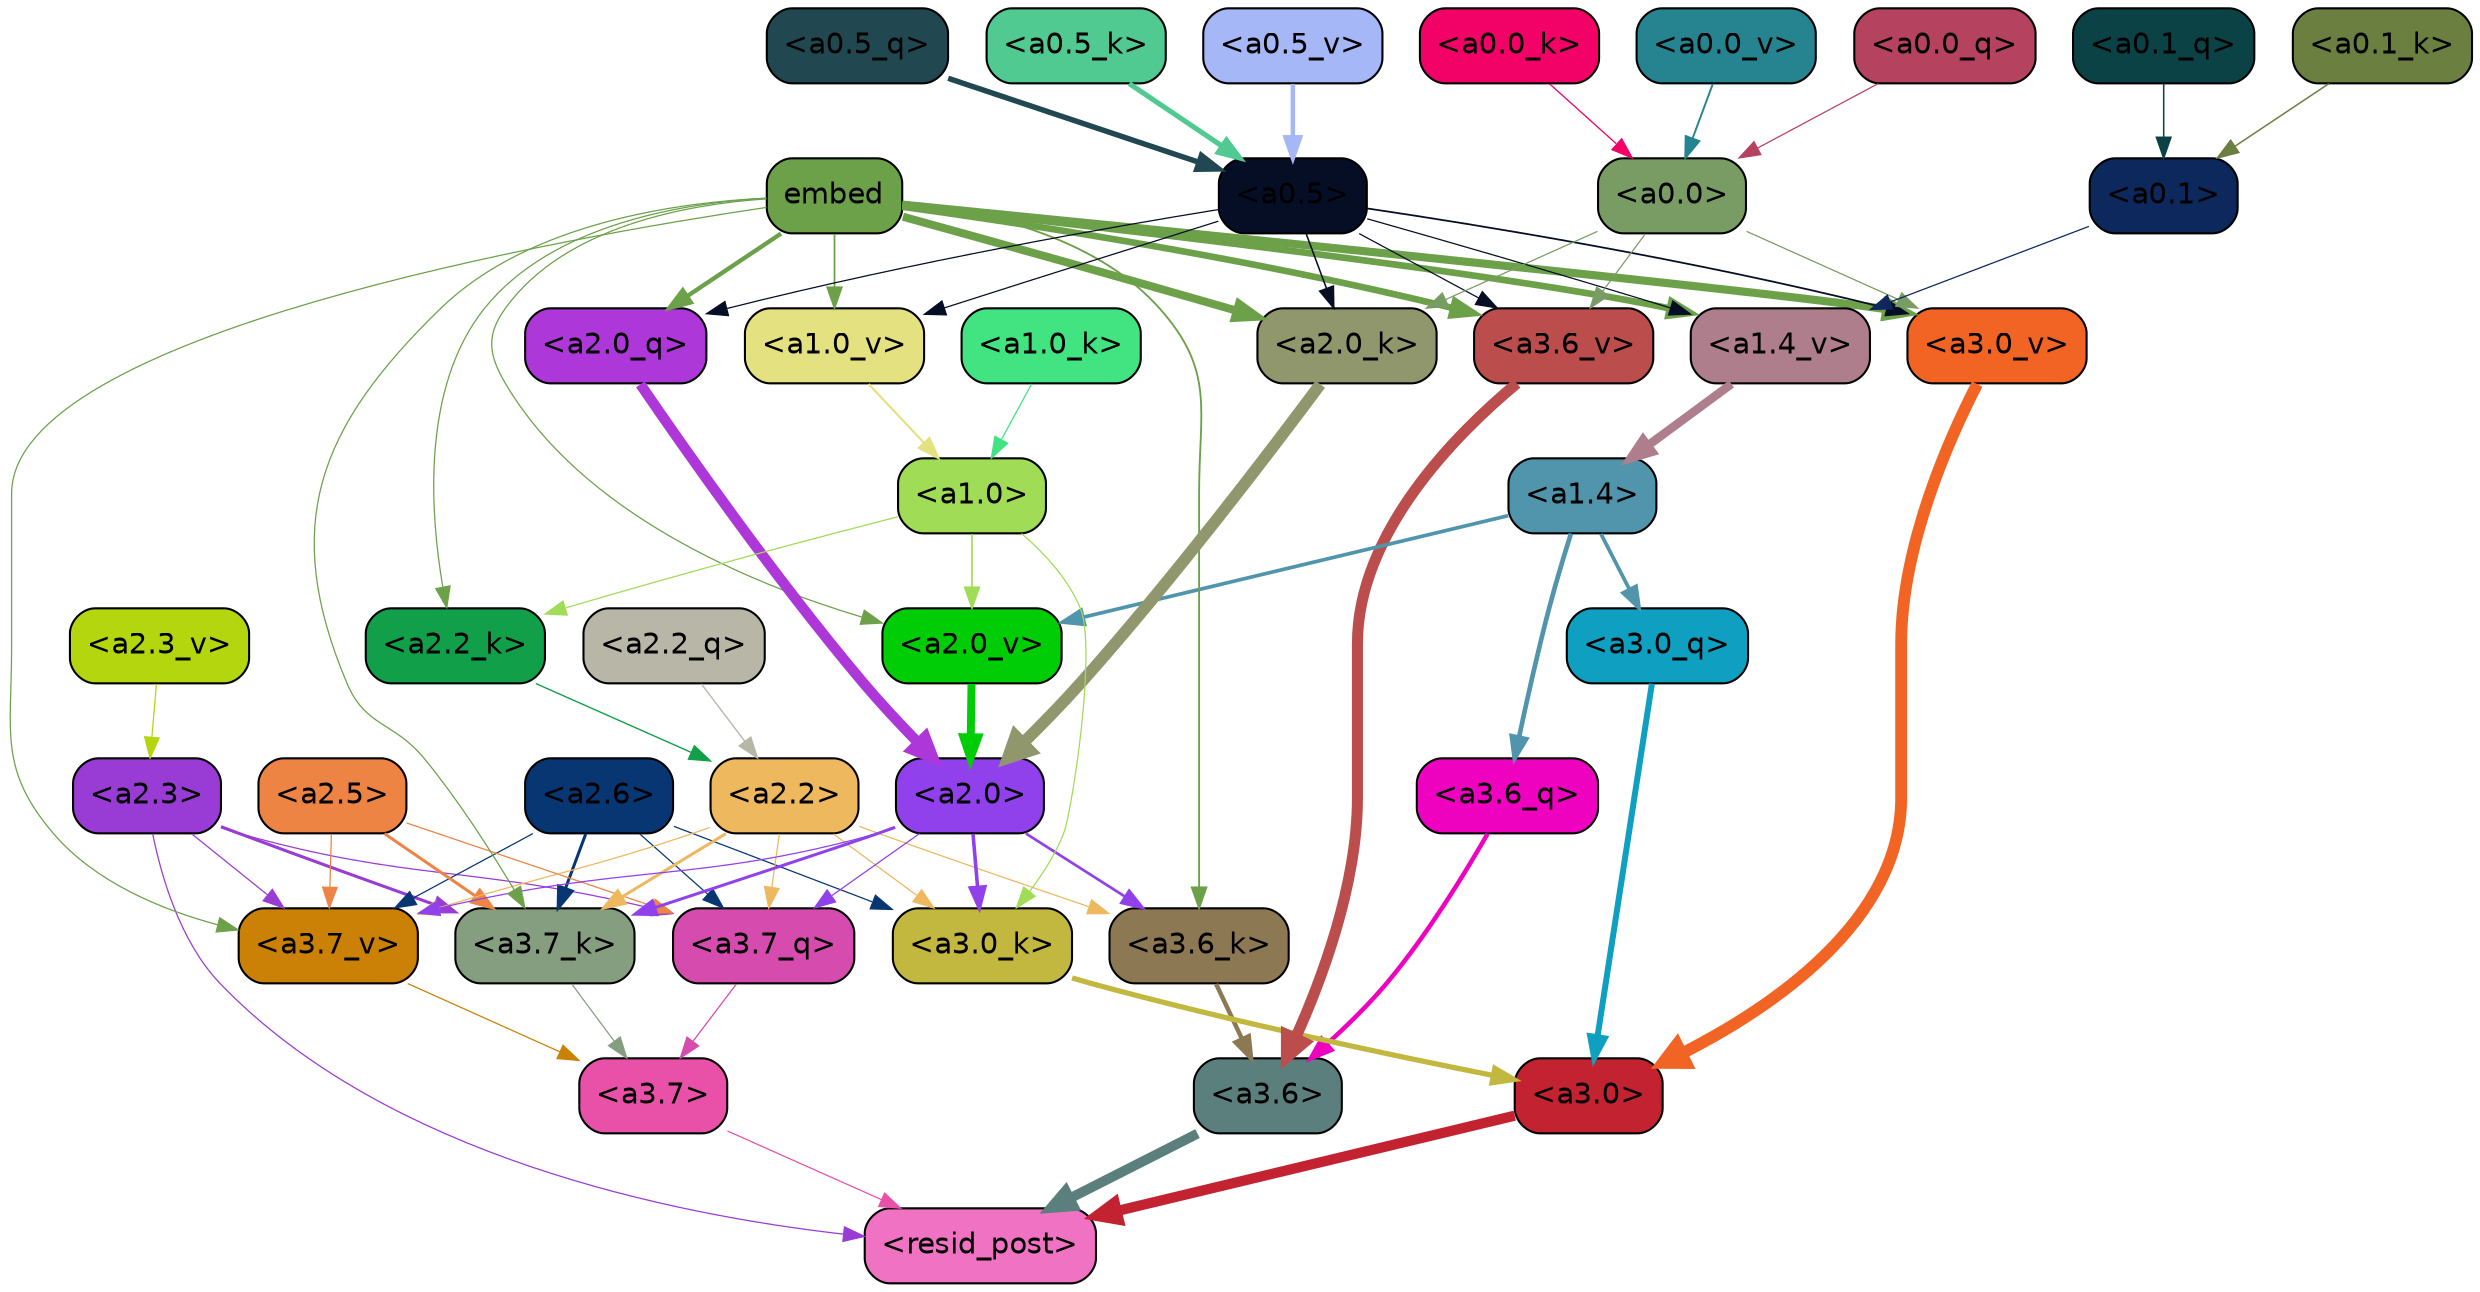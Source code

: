 strict digraph "" {
	graph [bgcolor=transparent,
		layout=dot,
		overlap=false,
		splines=true
	];
	"<a3.7>"	[color=black,
		fillcolor="#e951a9",
		fontname=Helvetica,
		shape=box,
		style="filled, rounded"];
	"<resid_post>"	[color=black,
		fillcolor="#f072c3",
		fontname=Helvetica,
		shape=box,
		style="filled, rounded"];
	"<a3.7>" -> "<resid_post>"	[color="#e951a9",
		penwidth=0.6];
	"<a3.6>"	[color=black,
		fillcolor="#5b7f7d",
		fontname=Helvetica,
		shape=box,
		style="filled, rounded"];
	"<a3.6>" -> "<resid_post>"	[color="#5b7f7d",
		penwidth=4.746312499046326];
	"<a3.0>"	[color=black,
		fillcolor="#c32330",
		fontname=Helvetica,
		shape=box,
		style="filled, rounded"];
	"<a3.0>" -> "<resid_post>"	[color="#c32330",
		penwidth=4.896343111991882];
	"<a2.3>"	[color=black,
		fillcolor="#993bd5",
		fontname=Helvetica,
		shape=box,
		style="filled, rounded"];
	"<a2.3>" -> "<resid_post>"	[color="#993bd5",
		penwidth=0.6];
	"<a3.7_q>"	[color=black,
		fillcolor="#d54bae",
		fontname=Helvetica,
		shape=box,
		style="filled, rounded"];
	"<a2.3>" -> "<a3.7_q>"	[color="#993bd5",
		penwidth=0.6];
	"<a3.7_k>"	[color=black,
		fillcolor="#869e80",
		fontname=Helvetica,
		shape=box,
		style="filled, rounded"];
	"<a2.3>" -> "<a3.7_k>"	[color="#993bd5",
		penwidth=1.467104621231556];
	"<a3.7_v>"	[color=black,
		fillcolor="#cb8105",
		fontname=Helvetica,
		shape=box,
		style="filled, rounded"];
	"<a2.3>" -> "<a3.7_v>"	[color="#993bd5",
		penwidth=0.6];
	"<a3.7_q>" -> "<a3.7>"	[color="#d54bae",
		penwidth=0.6];
	"<a3.6_q>"	[color=black,
		fillcolor="#ee02bf",
		fontname=Helvetica,
		shape=box,
		style="filled, rounded"];
	"<a3.6_q>" -> "<a3.6>"	[color="#ee02bf",
		penwidth=2.160832464694977];
	"<a3.0_q>"	[color=black,
		fillcolor="#0e9fc1",
		fontname=Helvetica,
		shape=box,
		style="filled, rounded"];
	"<a3.0_q>" -> "<a3.0>"	[color="#0e9fc1",
		penwidth=2.870753765106201];
	"<a3.7_k>" -> "<a3.7>"	[color="#869e80",
		penwidth=0.6];
	"<a3.6_k>"	[color=black,
		fillcolor="#8d7854",
		fontname=Helvetica,
		shape=box,
		style="filled, rounded"];
	"<a3.6_k>" -> "<a3.6>"	[color="#8d7854",
		penwidth=2.13908451795578];
	"<a3.0_k>"	[color=black,
		fillcolor="#c2b73f",
		fontname=Helvetica,
		shape=box,
		style="filled, rounded"];
	"<a3.0_k>" -> "<a3.0>"	[color="#c2b73f",
		penwidth=2.520303964614868];
	"<a3.7_v>" -> "<a3.7>"	[color="#cb8105",
		penwidth=0.6];
	"<a3.6_v>"	[color=black,
		fillcolor="#bb4e4c",
		fontname=Helvetica,
		shape=box,
		style="filled, rounded"];
	"<a3.6_v>" -> "<a3.6>"	[color="#bb4e4c",
		penwidth=5.297133803367615];
	"<a3.0_v>"	[color=black,
		fillcolor="#f26423",
		fontname=Helvetica,
		shape=box,
		style="filled, rounded"];
	"<a3.0_v>" -> "<a3.0>"	[color="#f26423",
		penwidth=5.680712580680847];
	"<a2.6>"	[color=black,
		fillcolor="#083673",
		fontname=Helvetica,
		shape=box,
		style="filled, rounded"];
	"<a2.6>" -> "<a3.7_q>"	[color="#083673",
		penwidth=0.6];
	"<a2.6>" -> "<a3.7_k>"	[color="#083673",
		penwidth=1.4453159049153328];
	"<a2.6>" -> "<a3.0_k>"	[color="#083673",
		penwidth=0.6];
	"<a2.6>" -> "<a3.7_v>"	[color="#083673",
		penwidth=0.6];
	"<a2.5>"	[color=black,
		fillcolor="#ed8443",
		fontname=Helvetica,
		shape=box,
		style="filled, rounded"];
	"<a2.5>" -> "<a3.7_q>"	[color="#ed8443",
		penwidth=0.6];
	"<a2.5>" -> "<a3.7_k>"	[color="#ed8443",
		penwidth=1.4526091292500496];
	"<a2.5>" -> "<a3.7_v>"	[color="#ed8443",
		penwidth=0.6];
	"<a2.2>"	[color=black,
		fillcolor="#eeb85e",
		fontname=Helvetica,
		shape=box,
		style="filled, rounded"];
	"<a2.2>" -> "<a3.7_q>"	[color="#eeb85e",
		penwidth=0.6];
	"<a2.2>" -> "<a3.7_k>"	[color="#eeb85e",
		penwidth=1.4310357049107552];
	"<a2.2>" -> "<a3.6_k>"	[color="#eeb85e",
		penwidth=0.6];
	"<a2.2>" -> "<a3.0_k>"	[color="#eeb85e",
		penwidth=0.6];
	"<a2.2>" -> "<a3.7_v>"	[color="#eeb85e",
		penwidth=0.6];
	"<a2.0>"	[color=black,
		fillcolor="#9141ec",
		fontname=Helvetica,
		shape=box,
		style="filled, rounded"];
	"<a2.0>" -> "<a3.7_q>"	[color="#9141ec",
		penwidth=0.6];
	"<a2.0>" -> "<a3.7_k>"	[color="#9141ec",
		penwidth=1.4314699843525887];
	"<a2.0>" -> "<a3.6_k>"	[color="#9141ec",
		penwidth=1.2950235605239868];
	"<a2.0>" -> "<a3.0_k>"	[color="#9141ec",
		penwidth=1.712992787361145];
	"<a2.0>" -> "<a3.7_v>"	[color="#9141ec",
		penwidth=0.6];
	"<a1.4>"	[color=black,
		fillcolor="#5095ac",
		fontname=Helvetica,
		shape=box,
		style="filled, rounded"];
	"<a1.4>" -> "<a3.6_q>"	[color="#5095ac",
		penwidth=2.242796540260315];
	"<a1.4>" -> "<a3.0_q>"	[color="#5095ac",
		penwidth=1.7808996737003326];
	"<a2.0_v>"	[color=black,
		fillcolor="#01cd06",
		fontname=Helvetica,
		shape=box,
		style="filled, rounded"];
	"<a1.4>" -> "<a2.0_v>"	[color="#5095ac",
		penwidth=1.7603429555892944];
	embed	[color=black,
		fillcolor="#6ca14a",
		fontname=Helvetica,
		shape=box,
		style="filled, rounded"];
	embed -> "<a3.7_k>"	[color="#6ca14a",
		penwidth=0.6];
	embed -> "<a3.6_k>"	[color="#6ca14a",
		penwidth=0.891706109046936];
	embed -> "<a3.7_v>"	[color="#6ca14a",
		penwidth=0.6];
	embed -> "<a3.6_v>"	[color="#6ca14a",
		penwidth=3.1766927242279053];
	embed -> "<a3.0_v>"	[color="#6ca14a",
		penwidth=3.9005755856633186];
	"<a2.0_q>"	[color=black,
		fillcolor="#ae37d9",
		fontname=Helvetica,
		shape=box,
		style="filled, rounded"];
	embed -> "<a2.0_q>"	[color="#6ca14a",
		penwidth=2.0810389518737793];
	"<a2.2_k>"	[color=black,
		fillcolor="#11a049",
		fontname=Helvetica,
		shape=box,
		style="filled, rounded"];
	embed -> "<a2.2_k>"	[color="#6ca14a",
		penwidth=0.6];
	"<a2.0_k>"	[color=black,
		fillcolor="#91976d",
		fontname=Helvetica,
		shape=box,
		style="filled, rounded"];
	embed -> "<a2.0_k>"	[color="#6ca14a",
		penwidth=3.8915770053863525];
	embed -> "<a2.0_v>"	[color="#6ca14a",
		penwidth=0.6];
	"<a1.4_v>"	[color=black,
		fillcolor="#ae7e8c",
		fontname=Helvetica,
		shape=box,
		style="filled, rounded"];
	embed -> "<a1.4_v>"	[color="#6ca14a",
		penwidth=3.201367974281311];
	"<a1.0_v>"	[color=black,
		fillcolor="#e4e280",
		fontname=Helvetica,
		shape=box,
		style="filled, rounded"];
	embed -> "<a1.0_v>"	[color="#6ca14a",
		penwidth=0.8298318386077881];
	"<a1.0>"	[color=black,
		fillcolor="#a0dc55",
		fontname=Helvetica,
		shape=box,
		style="filled, rounded"];
	"<a1.0>" -> "<a3.0_k>"	[color="#a0dc55",
		penwidth=0.6];
	"<a1.0>" -> "<a2.2_k>"	[color="#a0dc55",
		penwidth=0.6];
	"<a1.0>" -> "<a2.0_v>"	[color="#a0dc55",
		penwidth=0.7897878289222717];
	"<a0.5>"	[color=black,
		fillcolor="#060e26",
		fontname=Helvetica,
		shape=box,
		style="filled, rounded"];
	"<a0.5>" -> "<a3.6_v>"	[color="#060e26",
		penwidth=0.6];
	"<a0.5>" -> "<a3.0_v>"	[color="#060e26",
		penwidth=0.8493617177009583];
	"<a0.5>" -> "<a2.0_q>"	[color="#060e26",
		penwidth=0.6];
	"<a0.5>" -> "<a2.0_k>"	[color="#060e26",
		penwidth=0.7482255101203918];
	"<a0.5>" -> "<a1.4_v>"	[color="#060e26",
		penwidth=0.6];
	"<a0.5>" -> "<a1.0_v>"	[color="#060e26",
		penwidth=0.6];
	"<a0.0>"	[color=black,
		fillcolor="#799c64",
		fontname=Helvetica,
		shape=box,
		style="filled, rounded"];
	"<a0.0>" -> "<a3.6_v>"	[color="#799c64",
		penwidth=0.6];
	"<a0.0>" -> "<a3.0_v>"	[color="#799c64",
		penwidth=0.6];
	"<a0.0>" -> "<a2.0_k>"	[color="#799c64",
		penwidth=0.6];
	"<a2.2_q>"	[color=black,
		fillcolor="#b8b6a7",
		fontname=Helvetica,
		shape=box,
		style="filled, rounded"];
	"<a2.2_q>" -> "<a2.2>"	[color="#b8b6a7",
		penwidth=0.6449352353811264];
	"<a2.0_q>" -> "<a2.0>"	[color="#ae37d9",
		penwidth=5.017253503203392];
	"<a2.2_k>" -> "<a2.2>"	[color="#11a049",
		penwidth=0.6690489649772644];
	"<a2.0_k>" -> "<a2.0>"	[color="#91976d",
		penwidth=5.656688302755356];
	"<a2.3_v>"	[color=black,
		fillcolor="#b4d60e",
		fontname=Helvetica,
		shape=box,
		style="filled, rounded"];
	"<a2.3_v>" -> "<a2.3>"	[color="#b4d60e",
		penwidth=0.6];
	"<a2.0_v>" -> "<a2.0>"	[color="#01cd06",
		penwidth=3.8170836865901947];
	"<a1.0_k>"	[color=black,
		fillcolor="#41e481",
		fontname=Helvetica,
		shape=box,
		style="filled, rounded"];
	"<a1.0_k>" -> "<a1.0>"	[color="#41e481",
		penwidth=0.6];
	"<a1.4_v>" -> "<a1.4>"	[color="#ae7e8c",
		penwidth=4.140247106552124];
	"<a1.0_v>" -> "<a1.0>"	[color="#e4e280",
		penwidth=1.020309567451477];
	"<a0.1>"	[color=black,
		fillcolor="#0c285d",
		fontname=Helvetica,
		shape=box,
		style="filled, rounded"];
	"<a0.1>" -> "<a1.4_v>"	[color="#0c285d",
		penwidth=0.6];
	"<a0.5_q>"	[color=black,
		fillcolor="#214851",
		fontname=Helvetica,
		shape=box,
		style="filled, rounded"];
	"<a0.5_q>" -> "<a0.5>"	[color="#214851",
		penwidth=2.6191927194595337];
	"<a0.1_q>"	[color=black,
		fillcolor="#0a4246",
		fontname=Helvetica,
		shape=box,
		style="filled, rounded"];
	"<a0.1_q>" -> "<a0.1>"	[color="#0a4246",
		penwidth=0.7419459819793701];
	"<a0.0_q>"	[color=black,
		fillcolor="#b5425f",
		fontname=Helvetica,
		shape=box,
		style="filled, rounded"];
	"<a0.0_q>" -> "<a0.0>"	[color="#b5425f",
		penwidth=0.6];
	"<a0.5_k>"	[color=black,
		fillcolor="#51ca91",
		fontname=Helvetica,
		shape=box,
		style="filled, rounded"];
	"<a0.5_k>" -> "<a0.5>"	[color="#51ca91",
		penwidth=2.463372588157654];
	"<a0.1_k>"	[color=black,
		fillcolor="#6a7f40",
		fontname=Helvetica,
		shape=box,
		style="filled, rounded"];
	"<a0.1_k>" -> "<a0.1>"	[color="#6a7f40",
		penwidth=0.7361900806427002];
	"<a0.0_k>"	[color=black,
		fillcolor="#f20267",
		fontname=Helvetica,
		shape=box,
		style="filled, rounded"];
	"<a0.0_k>" -> "<a0.0>"	[color="#f20267",
		penwidth=0.6284329891204834];
	"<a0.5_v>"	[color=black,
		fillcolor="#a6b7f7",
		fontname=Helvetica,
		shape=box,
		style="filled, rounded"];
	"<a0.5_v>" -> "<a0.5>"	[color="#a6b7f7",
		penwidth=2.1396186351776123];
	"<a0.0_v>"	[color=black,
		fillcolor="#268390",
		fontname=Helvetica,
		shape=box,
		style="filled, rounded"];
	"<a0.0_v>" -> "<a0.0>"	[color="#268390",
		penwidth=0.9198480844497681];
}

